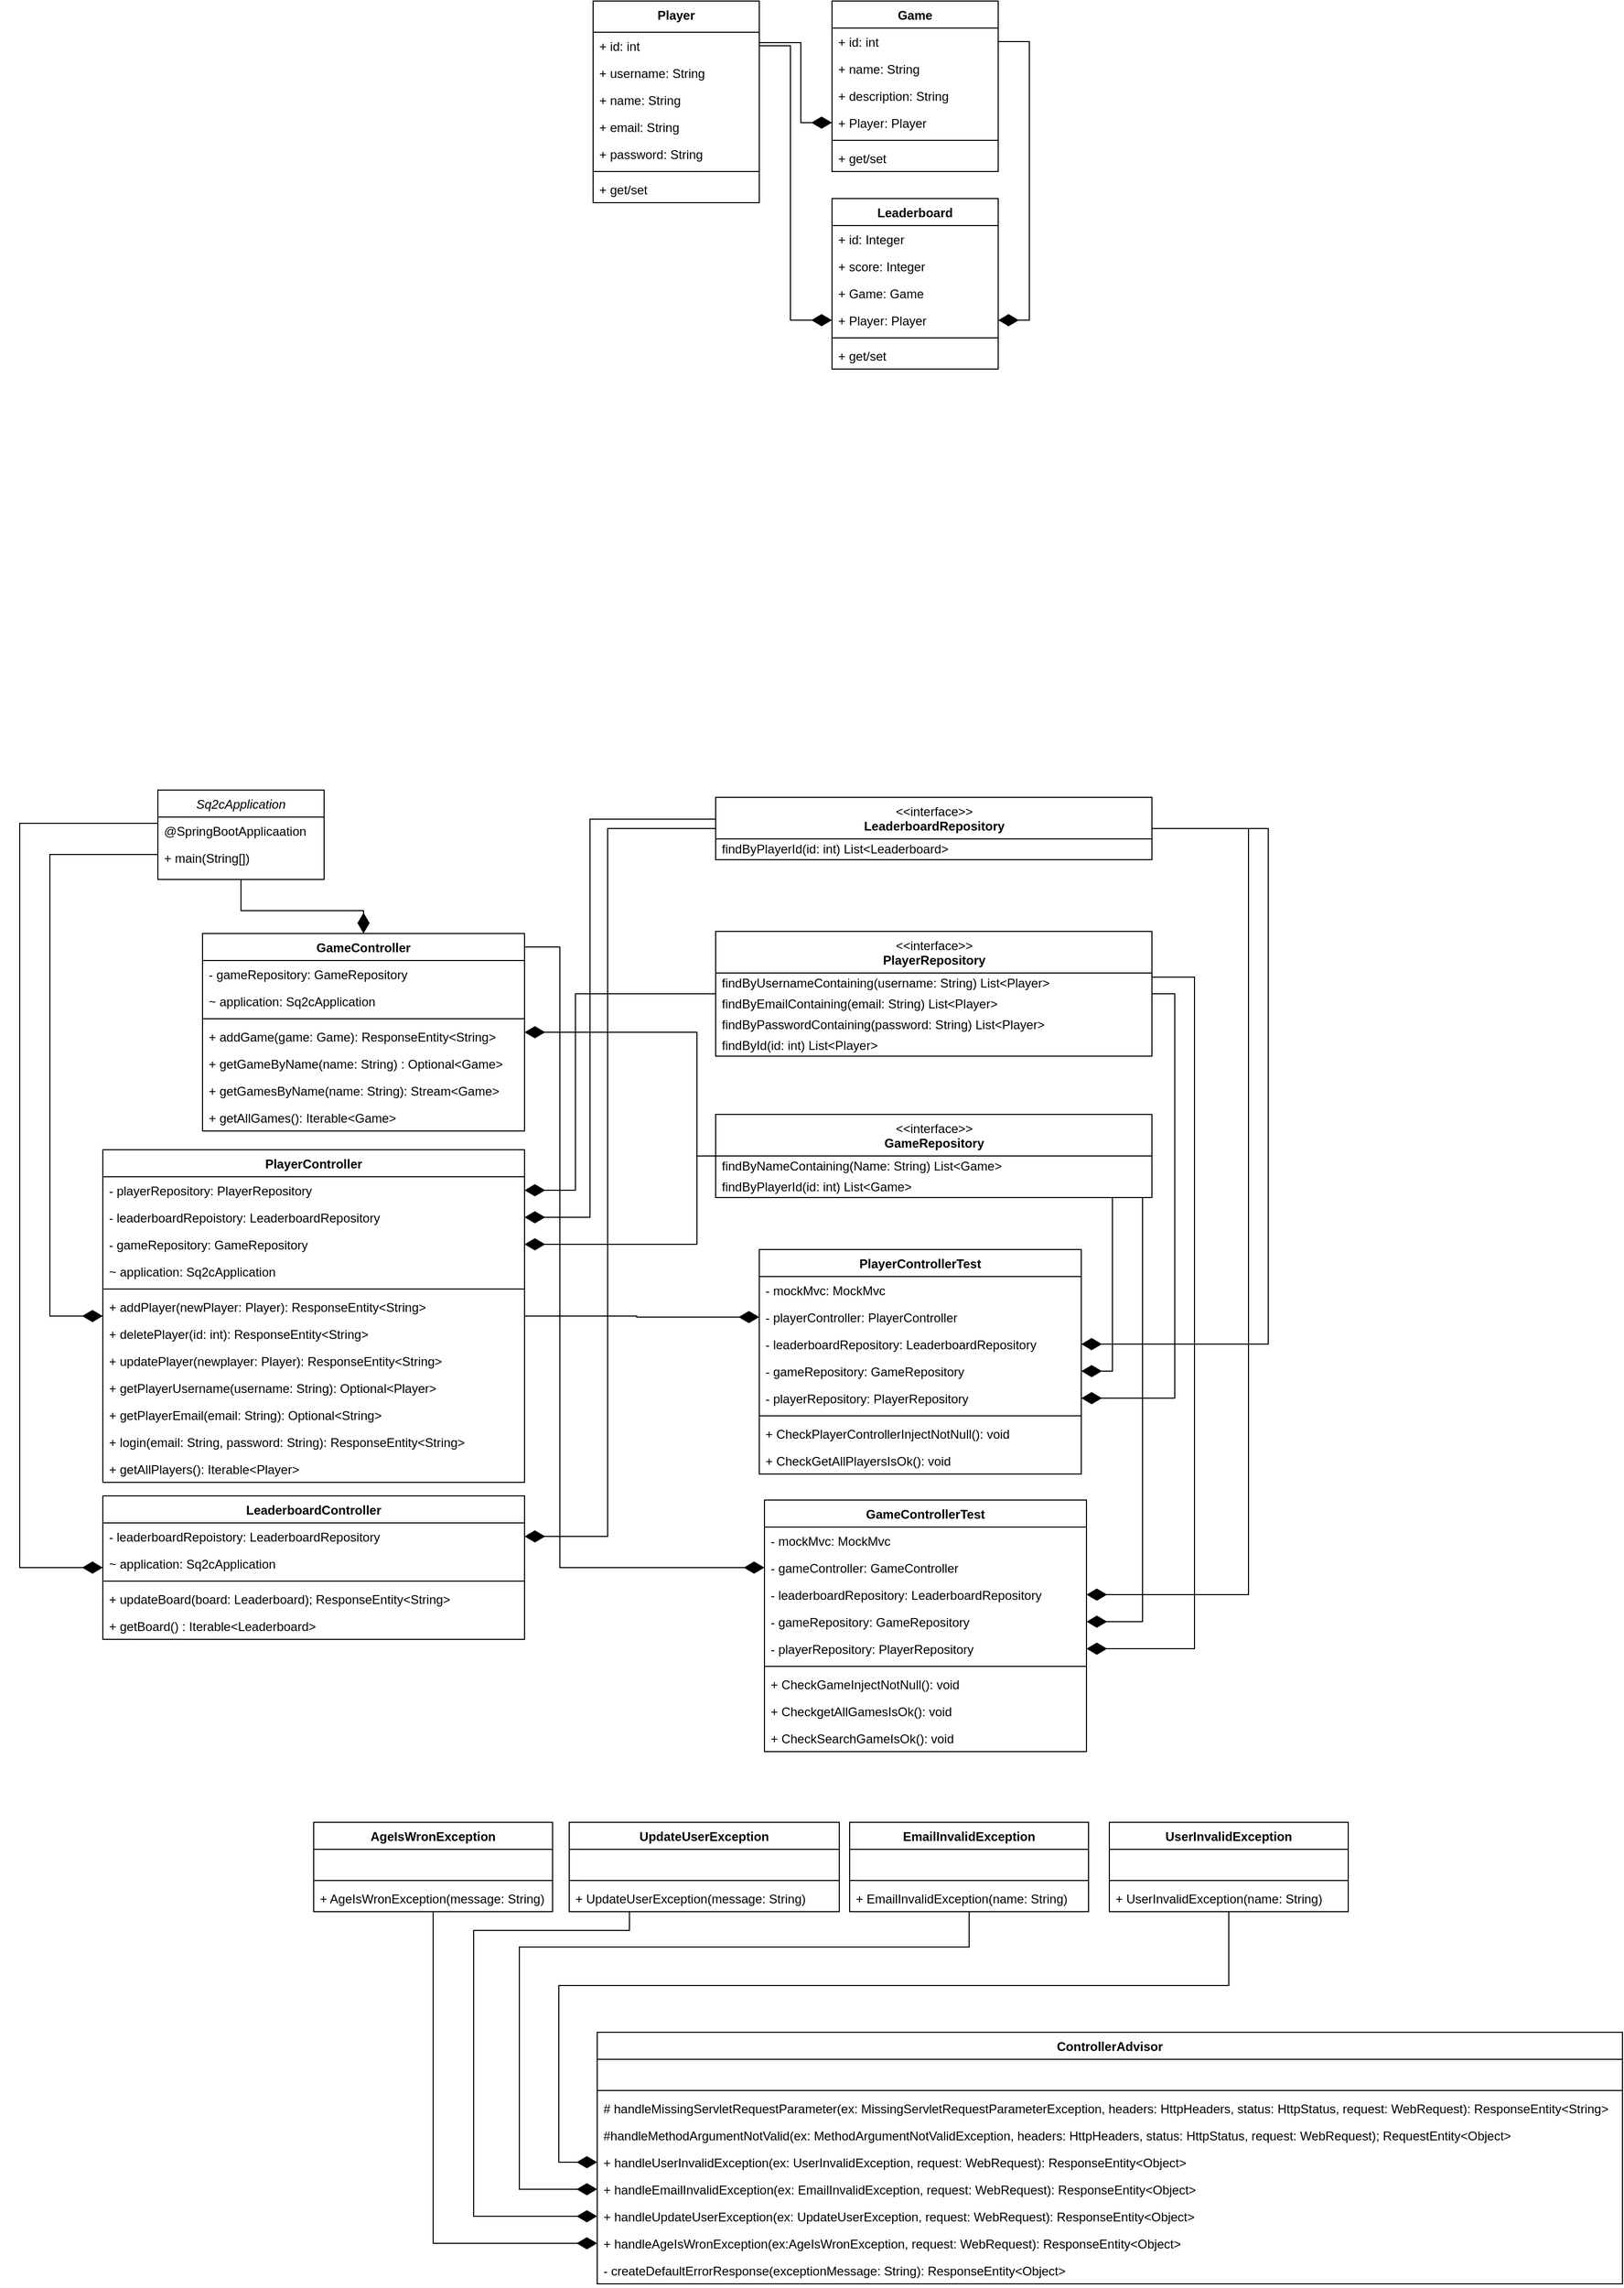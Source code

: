 <mxfile version="20.2.8" type="device"><diagram id="C5RBs43oDa-KdzZeNtuy" name="Page-1"><mxGraphModel dx="2611" dy="1693" grid="0" gridSize="10" guides="1" tooltips="1" connect="1" arrows="1" fold="1" page="0" pageScale="1" pageWidth="827" pageHeight="1169" math="0" shadow="0"><root><mxCell id="WIyWlLk6GJQsqaUBKTNV-0"/><mxCell id="WIyWlLk6GJQsqaUBKTNV-1" parent="WIyWlLk6GJQsqaUBKTNV-0"/><mxCell id="TvBla6iS1bv_MOGvN2hD-12" style="edgeStyle=orthogonalEdgeStyle;rounded=0;orthogonalLoop=1;jettySize=auto;html=1;endArrow=diamondThin;endFill=1;endSize=17;" edge="1" parent="WIyWlLk6GJQsqaUBKTNV-1" source="zkfFHV4jXpPFQw0GAbJ--0" target="MnLXXTRFsCnqvEyX42HW-107"><mxGeometry relative="1" as="geometry"><mxPoint x="-298.154" y="573.179" as="targetPoint"/><Array as="points"><mxPoint x="-278" y="632"/><mxPoint x="-160" y="632"/></Array></mxGeometry></mxCell><mxCell id="TvBla6iS1bv_MOGvN2hD-13" style="edgeStyle=orthogonalEdgeStyle;rounded=0;orthogonalLoop=1;jettySize=auto;html=1;endArrow=diamondThin;endFill=1;endSize=17;exitX=0;exitY=0.5;exitDx=0;exitDy=0;" edge="1" parent="WIyWlLk6GJQsqaUBKTNV-1" source="zkfFHV4jXpPFQw0GAbJ--1" target="MnLXXTRFsCnqvEyX42HW-64"><mxGeometry relative="1" as="geometry"><Array as="points"><mxPoint x="-358" y="578"/><mxPoint x="-462" y="578"/><mxPoint x="-462" y="1022"/></Array></mxGeometry></mxCell><mxCell id="TvBla6iS1bv_MOGvN2hD-14" style="edgeStyle=orthogonalEdgeStyle;rounded=0;orthogonalLoop=1;jettySize=auto;html=1;endArrow=diamondThin;endFill=1;endSize=17;" edge="1" parent="WIyWlLk6GJQsqaUBKTNV-1" source="zkfFHV4jXpPFQw0GAbJ--0" target="MnLXXTRFsCnqvEyX42HW-91"><mxGeometry relative="1" as="geometry"><Array as="points"><mxPoint x="-491" y="548"/><mxPoint x="-491" y="1264"/></Array></mxGeometry></mxCell><mxCell id="zkfFHV4jXpPFQw0GAbJ--0" value="Sq2cApplication" style="swimlane;fontStyle=2;align=center;verticalAlign=top;childLayout=stackLayout;horizontal=1;startSize=26;horizontalStack=0;resizeParent=1;resizeLast=0;collapsible=1;marginBottom=0;rounded=0;shadow=0;strokeWidth=1;" parent="WIyWlLk6GJQsqaUBKTNV-1" vertex="1"><mxGeometry x="-358" y="516" width="160" height="86" as="geometry"><mxRectangle x="230" y="140" width="160" height="26" as="alternateBounds"/></mxGeometry></mxCell><mxCell id="zkfFHV4jXpPFQw0GAbJ--1" value="@SpringBootApplicaation" style="text;align=left;verticalAlign=top;spacingLeft=4;spacingRight=4;overflow=hidden;rotatable=0;points=[[0,0.5],[1,0.5]];portConstraint=eastwest;" parent="zkfFHV4jXpPFQw0GAbJ--0" vertex="1"><mxGeometry y="26" width="160" height="26" as="geometry"/></mxCell><mxCell id="zkfFHV4jXpPFQw0GAbJ--2" value="+ main(String[])" style="text;align=left;verticalAlign=top;spacingLeft=4;spacingRight=4;overflow=hidden;rotatable=0;points=[[0,0.5],[1,0.5]];portConstraint=eastwest;rounded=0;shadow=0;html=0;" parent="zkfFHV4jXpPFQw0GAbJ--0" vertex="1"><mxGeometry y="52" width="160" height="26" as="geometry"/></mxCell><mxCell id="MnLXXTRFsCnqvEyX42HW-0" value="Player" style="swimlane;fontStyle=1;align=center;verticalAlign=top;childLayout=stackLayout;horizontal=1;startSize=30;horizontalStack=0;resizeParent=1;resizeParentMax=0;resizeLast=0;collapsible=1;marginBottom=0;" parent="WIyWlLk6GJQsqaUBKTNV-1" vertex="1"><mxGeometry x="61" y="-243" width="160" height="194" as="geometry"/></mxCell><mxCell id="MnLXXTRFsCnqvEyX42HW-1" value="+ id: int" style="text;strokeColor=none;fillColor=none;align=left;verticalAlign=top;spacingLeft=4;spacingRight=4;overflow=hidden;rotatable=0;points=[[0,0.5],[1,0.5]];portConstraint=eastwest;" parent="MnLXXTRFsCnqvEyX42HW-0" vertex="1"><mxGeometry y="30" width="160" height="26" as="geometry"/></mxCell><mxCell id="MnLXXTRFsCnqvEyX42HW-5" value="+ username: String" style="text;strokeColor=none;fillColor=none;align=left;verticalAlign=top;spacingLeft=4;spacingRight=4;overflow=hidden;rotatable=0;points=[[0,0.5],[1,0.5]];portConstraint=eastwest;" parent="MnLXXTRFsCnqvEyX42HW-0" vertex="1"><mxGeometry y="56" width="160" height="26" as="geometry"/></mxCell><mxCell id="MnLXXTRFsCnqvEyX42HW-6" value="+ name: String" style="text;strokeColor=none;fillColor=none;align=left;verticalAlign=top;spacingLeft=4;spacingRight=4;overflow=hidden;rotatable=0;points=[[0,0.5],[1,0.5]];portConstraint=eastwest;" parent="MnLXXTRFsCnqvEyX42HW-0" vertex="1"><mxGeometry y="82" width="160" height="26" as="geometry"/></mxCell><mxCell id="MnLXXTRFsCnqvEyX42HW-8" value="+ email: String" style="text;strokeColor=none;fillColor=none;align=left;verticalAlign=top;spacingLeft=4;spacingRight=4;overflow=hidden;rotatable=0;points=[[0,0.5],[1,0.5]];portConstraint=eastwest;" parent="MnLXXTRFsCnqvEyX42HW-0" vertex="1"><mxGeometry y="108" width="160" height="26" as="geometry"/></mxCell><mxCell id="MnLXXTRFsCnqvEyX42HW-7" value="+ password: String" style="text;strokeColor=none;fillColor=none;align=left;verticalAlign=top;spacingLeft=4;spacingRight=4;overflow=hidden;rotatable=0;points=[[0,0.5],[1,0.5]];portConstraint=eastwest;" parent="MnLXXTRFsCnqvEyX42HW-0" vertex="1"><mxGeometry y="134" width="160" height="26" as="geometry"/></mxCell><mxCell id="MnLXXTRFsCnqvEyX42HW-2" value="" style="line;strokeWidth=1;fillColor=none;align=left;verticalAlign=middle;spacingTop=-1;spacingLeft=3;spacingRight=3;rotatable=0;labelPosition=right;points=[];portConstraint=eastwest;strokeColor=inherit;" parent="MnLXXTRFsCnqvEyX42HW-0" vertex="1"><mxGeometry y="160" width="160" height="8" as="geometry"/></mxCell><mxCell id="MnLXXTRFsCnqvEyX42HW-3" value="+ get/set" style="text;strokeColor=none;fillColor=none;align=left;verticalAlign=top;spacingLeft=4;spacingRight=4;overflow=hidden;rotatable=0;points=[[0,0.5],[1,0.5]];portConstraint=eastwest;" parent="MnLXXTRFsCnqvEyX42HW-0" vertex="1"><mxGeometry y="168" width="160" height="26" as="geometry"/></mxCell><mxCell id="MnLXXTRFsCnqvEyX42HW-10" value="Game" style="swimlane;fontStyle=1;align=center;verticalAlign=top;childLayout=stackLayout;horizontal=1;startSize=26;horizontalStack=0;resizeParent=1;resizeParentMax=0;resizeLast=0;collapsible=1;marginBottom=0;" parent="WIyWlLk6GJQsqaUBKTNV-1" vertex="1"><mxGeometry x="291" y="-243" width="160" height="164" as="geometry"/></mxCell><mxCell id="MnLXXTRFsCnqvEyX42HW-11" value="+ id: int" style="text;strokeColor=none;fillColor=none;align=left;verticalAlign=top;spacingLeft=4;spacingRight=4;overflow=hidden;rotatable=0;points=[[0,0.5],[1,0.5]];portConstraint=eastwest;" parent="MnLXXTRFsCnqvEyX42HW-10" vertex="1"><mxGeometry y="26" width="160" height="26" as="geometry"/></mxCell><mxCell id="MnLXXTRFsCnqvEyX42HW-12" value="+ name: String" style="text;strokeColor=none;fillColor=none;align=left;verticalAlign=top;spacingLeft=4;spacingRight=4;overflow=hidden;rotatable=0;points=[[0,0.5],[1,0.5]];portConstraint=eastwest;" parent="MnLXXTRFsCnqvEyX42HW-10" vertex="1"><mxGeometry y="52" width="160" height="26" as="geometry"/></mxCell><mxCell id="MnLXXTRFsCnqvEyX42HW-13" value="+ description: String" style="text;strokeColor=none;fillColor=none;align=left;verticalAlign=top;spacingLeft=4;spacingRight=4;overflow=hidden;rotatable=0;points=[[0,0.5],[1,0.5]];portConstraint=eastwest;" parent="MnLXXTRFsCnqvEyX42HW-10" vertex="1"><mxGeometry y="78" width="160" height="26" as="geometry"/></mxCell><mxCell id="MnLXXTRFsCnqvEyX42HW-14" value="+ Player: Player" style="text;strokeColor=none;fillColor=none;align=left;verticalAlign=top;spacingLeft=4;spacingRight=4;overflow=hidden;rotatable=0;points=[[0,0.5],[1,0.5]];portConstraint=eastwest;" parent="MnLXXTRFsCnqvEyX42HW-10" vertex="1"><mxGeometry y="104" width="160" height="26" as="geometry"/></mxCell><mxCell id="MnLXXTRFsCnqvEyX42HW-16" value="" style="line;strokeWidth=1;fillColor=none;align=left;verticalAlign=middle;spacingTop=-1;spacingLeft=3;spacingRight=3;rotatable=0;labelPosition=right;points=[];portConstraint=eastwest;strokeColor=inherit;" parent="MnLXXTRFsCnqvEyX42HW-10" vertex="1"><mxGeometry y="130" width="160" height="8" as="geometry"/></mxCell><mxCell id="MnLXXTRFsCnqvEyX42HW-17" value="+ get/set" style="text;strokeColor=none;fillColor=none;align=left;verticalAlign=top;spacingLeft=4;spacingRight=4;overflow=hidden;rotatable=0;points=[[0,0.5],[1,0.5]];portConstraint=eastwest;" parent="MnLXXTRFsCnqvEyX42HW-10" vertex="1"><mxGeometry y="138" width="160" height="26" as="geometry"/></mxCell><mxCell id="MnLXXTRFsCnqvEyX42HW-18" value="Leaderboard" style="swimlane;fontStyle=1;align=center;verticalAlign=top;childLayout=stackLayout;horizontal=1;startSize=26;horizontalStack=0;resizeParent=1;resizeParentMax=0;resizeLast=0;collapsible=1;marginBottom=0;" parent="WIyWlLk6GJQsqaUBKTNV-1" vertex="1"><mxGeometry x="291" y="-53" width="160" height="164" as="geometry"/></mxCell><mxCell id="MnLXXTRFsCnqvEyX42HW-19" value="+ id: Integer" style="text;strokeColor=none;fillColor=none;align=left;verticalAlign=top;spacingLeft=4;spacingRight=4;overflow=hidden;rotatable=0;points=[[0,0.5],[1,0.5]];portConstraint=eastwest;" parent="MnLXXTRFsCnqvEyX42HW-18" vertex="1"><mxGeometry y="26" width="160" height="26" as="geometry"/></mxCell><mxCell id="MnLXXTRFsCnqvEyX42HW-20" value="+ score: Integer" style="text;strokeColor=none;fillColor=none;align=left;verticalAlign=top;spacingLeft=4;spacingRight=4;overflow=hidden;rotatable=0;points=[[0,0.5],[1,0.5]];portConstraint=eastwest;" parent="MnLXXTRFsCnqvEyX42HW-18" vertex="1"><mxGeometry y="52" width="160" height="26" as="geometry"/></mxCell><mxCell id="MnLXXTRFsCnqvEyX42HW-21" value="+ Game: Game" style="text;strokeColor=none;fillColor=none;align=left;verticalAlign=top;spacingLeft=4;spacingRight=4;overflow=hidden;rotatable=0;points=[[0,0.5],[1,0.5]];portConstraint=eastwest;" parent="MnLXXTRFsCnqvEyX42HW-18" vertex="1"><mxGeometry y="78" width="160" height="26" as="geometry"/></mxCell><mxCell id="MnLXXTRFsCnqvEyX42HW-22" value="+ Player: Player" style="text;strokeColor=none;fillColor=none;align=left;verticalAlign=top;spacingLeft=4;spacingRight=4;overflow=hidden;rotatable=0;points=[[0,0.5],[1,0.5]];portConstraint=eastwest;" parent="MnLXXTRFsCnqvEyX42HW-18" vertex="1"><mxGeometry y="104" width="160" height="26" as="geometry"/></mxCell><mxCell id="MnLXXTRFsCnqvEyX42HW-24" value="" style="line;strokeWidth=1;fillColor=none;align=left;verticalAlign=middle;spacingTop=-1;spacingLeft=3;spacingRight=3;rotatable=0;labelPosition=right;points=[];portConstraint=eastwest;strokeColor=inherit;" parent="MnLXXTRFsCnqvEyX42HW-18" vertex="1"><mxGeometry y="130" width="160" height="8" as="geometry"/></mxCell><mxCell id="MnLXXTRFsCnqvEyX42HW-25" value="+ get/set" style="text;strokeColor=none;fillColor=none;align=left;verticalAlign=top;spacingLeft=4;spacingRight=4;overflow=hidden;rotatable=0;points=[[0,0.5],[1,0.5]];portConstraint=eastwest;" parent="MnLXXTRFsCnqvEyX42HW-18" vertex="1"><mxGeometry y="138" width="160" height="26" as="geometry"/></mxCell><mxCell id="MnLXXTRFsCnqvEyX42HW-26" style="edgeStyle=orthogonalEdgeStyle;rounded=0;orthogonalLoop=1;jettySize=auto;html=1;entryX=0;entryY=0.5;entryDx=0;entryDy=0;endArrow=diamondThin;endFill=1;strokeWidth=1;startSize=15;endSize=17;" parent="WIyWlLk6GJQsqaUBKTNV-1" source="MnLXXTRFsCnqvEyX42HW-1" target="MnLXXTRFsCnqvEyX42HW-14" edge="1"><mxGeometry relative="1" as="geometry"><Array as="points"><mxPoint x="261" y="-203"/><mxPoint x="261" y="-126"/></Array></mxGeometry></mxCell><mxCell id="MnLXXTRFsCnqvEyX42HW-27" style="edgeStyle=orthogonalEdgeStyle;rounded=0;orthogonalLoop=1;jettySize=auto;html=1;strokeWidth=1;endArrow=diamondThin;endFill=1;startSize=15;endSize=17;" parent="WIyWlLk6GJQsqaUBKTNV-1" source="MnLXXTRFsCnqvEyX42HW-11" target="MnLXXTRFsCnqvEyX42HW-22" edge="1"><mxGeometry relative="1" as="geometry"><Array as="points"><mxPoint x="481" y="-204"/><mxPoint x="481" y="64"/></Array></mxGeometry></mxCell><mxCell id="MnLXXTRFsCnqvEyX42HW-28" style="edgeStyle=orthogonalEdgeStyle;rounded=0;orthogonalLoop=1;jettySize=auto;html=1;entryX=0;entryY=0.5;entryDx=0;entryDy=0;strokeWidth=1;endArrow=diamondThin;endFill=1;startSize=15;endSize=17;" parent="WIyWlLk6GJQsqaUBKTNV-1" source="MnLXXTRFsCnqvEyX42HW-1" target="MnLXXTRFsCnqvEyX42HW-22" edge="1"><mxGeometry relative="1" as="geometry"><Array as="points"><mxPoint x="251" y="-200"/><mxPoint x="251" y="64"/></Array></mxGeometry></mxCell><mxCell id="TvBla6iS1bv_MOGvN2hD-16" style="edgeStyle=orthogonalEdgeStyle;rounded=0;orthogonalLoop=1;jettySize=auto;html=1;endArrow=diamondThin;endFill=1;endSize=17;" edge="1" parent="WIyWlLk6GJQsqaUBKTNV-1" source="MnLXXTRFsCnqvEyX42HW-42" target="MnLXXTRFsCnqvEyX42HW-65"><mxGeometry relative="1" as="geometry"><Array as="points"><mxPoint x="44" y="712"/><mxPoint x="44" y="901"/></Array></mxGeometry></mxCell><mxCell id="TvBla6iS1bv_MOGvN2hD-23" style="edgeStyle=orthogonalEdgeStyle;rounded=0;orthogonalLoop=1;jettySize=auto;html=1;endArrow=diamondThin;endFill=1;endSize=17;" edge="1" parent="WIyWlLk6GJQsqaUBKTNV-1" source="MnLXXTRFsCnqvEyX42HW-42" target="MnLXXTRFsCnqvEyX42HW-175"><mxGeometry relative="1" as="geometry"><Array as="points"><mxPoint x="621" y="712"/><mxPoint x="621" y="1101"/></Array></mxGeometry></mxCell><mxCell id="TvBla6iS1bv_MOGvN2hD-26" style="edgeStyle=orthogonalEdgeStyle;rounded=0;orthogonalLoop=1;jettySize=auto;html=1;entryX=1;entryY=0.5;entryDx=0;entryDy=0;endArrow=diamondThin;endFill=1;endSize=17;" edge="1" parent="WIyWlLk6GJQsqaUBKTNV-1" source="MnLXXTRFsCnqvEyX42HW-42" target="MnLXXTRFsCnqvEyX42HW-167"><mxGeometry relative="1" as="geometry"><Array as="points"><mxPoint x="640" y="696"/><mxPoint x="640" y="1342"/></Array></mxGeometry></mxCell><mxCell id="MnLXXTRFsCnqvEyX42HW-42" value="&amp;lt;&amp;lt;interface&amp;gt;&amp;gt;&lt;br&gt;&lt;b&gt;PlayerRepository&lt;/b&gt;" style="swimlane;fontStyle=0;align=center;verticalAlign=top;childLayout=stackLayout;horizontal=1;startSize=40;horizontalStack=0;resizeParent=1;resizeParentMax=0;resizeLast=0;collapsible=0;marginBottom=0;html=1;" parent="WIyWlLk6GJQsqaUBKTNV-1" vertex="1"><mxGeometry x="179" y="652" width="420" height="120" as="geometry"/></mxCell><mxCell id="MnLXXTRFsCnqvEyX42HW-44" value="findByUsernameContaining(username: String) List&amp;lt;Player&amp;gt;" style="text;html=1;strokeColor=none;fillColor=none;align=left;verticalAlign=middle;spacingLeft=4;spacingRight=4;overflow=hidden;rotatable=0;points=[[0,0.5],[1,0.5]];portConstraint=eastwest;" parent="MnLXXTRFsCnqvEyX42HW-42" vertex="1"><mxGeometry y="40" width="420" height="20" as="geometry"/></mxCell><mxCell id="MnLXXTRFsCnqvEyX42HW-50" value="findByEmailContaining(email: String) List&amp;lt;Player&amp;gt;" style="text;html=1;strokeColor=none;fillColor=none;align=left;verticalAlign=middle;spacingLeft=4;spacingRight=4;overflow=hidden;rotatable=0;points=[[0,0.5],[1,0.5]];portConstraint=eastwest;" parent="MnLXXTRFsCnqvEyX42HW-42" vertex="1"><mxGeometry y="60" width="420" height="20" as="geometry"/></mxCell><mxCell id="MnLXXTRFsCnqvEyX42HW-51" value="findByPasswordContaining(password: String) List&amp;lt;Player&amp;gt;" style="text;html=1;strokeColor=none;fillColor=none;align=left;verticalAlign=middle;spacingLeft=4;spacingRight=4;overflow=hidden;rotatable=0;points=[[0,0.5],[1,0.5]];portConstraint=eastwest;" parent="MnLXXTRFsCnqvEyX42HW-42" vertex="1"><mxGeometry y="80" width="420" height="20" as="geometry"/></mxCell><mxCell id="MnLXXTRFsCnqvEyX42HW-52" value="findById(id: int) List&amp;lt;Player&amp;gt;" style="text;html=1;strokeColor=none;fillColor=none;align=left;verticalAlign=middle;spacingLeft=4;spacingRight=4;overflow=hidden;rotatable=0;points=[[0,0.5],[1,0.5]];portConstraint=eastwest;" parent="MnLXXTRFsCnqvEyX42HW-42" vertex="1"><mxGeometry y="100" width="420" height="20" as="geometry"/></mxCell><mxCell id="TvBla6iS1bv_MOGvN2hD-17" style="edgeStyle=orthogonalEdgeStyle;rounded=0;orthogonalLoop=1;jettySize=auto;html=1;endArrow=diamondThin;endFill=1;endSize=17;" edge="1" parent="WIyWlLk6GJQsqaUBKTNV-1" source="MnLXXTRFsCnqvEyX42HW-53" target="MnLXXTRFsCnqvEyX42HW-68"><mxGeometry relative="1" as="geometry"><Array as="points"><mxPoint x="58" y="544"/><mxPoint x="58" y="927"/></Array></mxGeometry></mxCell><mxCell id="TvBla6iS1bv_MOGvN2hD-19" style="edgeStyle=orthogonalEdgeStyle;rounded=0;orthogonalLoop=1;jettySize=auto;html=1;entryX=1;entryY=0.5;entryDx=0;entryDy=0;endArrow=diamondThin;endFill=1;endSize=17;" edge="1" parent="WIyWlLk6GJQsqaUBKTNV-1" source="MnLXXTRFsCnqvEyX42HW-53" target="MnLXXTRFsCnqvEyX42HW-93"><mxGeometry relative="1" as="geometry"><Array as="points"><mxPoint x="75" y="553"/><mxPoint x="75" y="1234"/></Array></mxGeometry></mxCell><mxCell id="TvBla6iS1bv_MOGvN2hD-21" style="edgeStyle=orthogonalEdgeStyle;rounded=0;orthogonalLoop=1;jettySize=auto;html=1;entryX=1;entryY=0.5;entryDx=0;entryDy=0;endArrow=diamondThin;endFill=1;endSize=17;" edge="1" parent="WIyWlLk6GJQsqaUBKTNV-1" source="MnLXXTRFsCnqvEyX42HW-53" target="MnLXXTRFsCnqvEyX42HW-173"><mxGeometry relative="1" as="geometry"><Array as="points"><mxPoint x="711" y="553"/><mxPoint x="711" y="1049"/></Array></mxGeometry></mxCell><mxCell id="TvBla6iS1bv_MOGvN2hD-27" style="edgeStyle=orthogonalEdgeStyle;rounded=0;orthogonalLoop=1;jettySize=auto;html=1;entryX=1;entryY=0.5;entryDx=0;entryDy=0;endArrow=diamondThin;endFill=1;endSize=17;" edge="1" parent="WIyWlLk6GJQsqaUBKTNV-1" source="MnLXXTRFsCnqvEyX42HW-53" target="MnLXXTRFsCnqvEyX42HW-168"><mxGeometry relative="1" as="geometry"><Array as="points"><mxPoint x="692" y="553"/><mxPoint x="692" y="1290"/></Array></mxGeometry></mxCell><mxCell id="MnLXXTRFsCnqvEyX42HW-53" value="&amp;lt;&amp;lt;interface&amp;gt;&amp;gt;&lt;br&gt;&lt;b&gt;LeaderboardRepository&lt;/b&gt;" style="swimlane;fontStyle=0;align=center;verticalAlign=top;childLayout=stackLayout;horizontal=1;startSize=40;horizontalStack=0;resizeParent=1;resizeParentMax=0;resizeLast=0;collapsible=0;marginBottom=0;html=1;" parent="WIyWlLk6GJQsqaUBKTNV-1" vertex="1"><mxGeometry x="179" y="523" width="420" height="60" as="geometry"/></mxCell><mxCell id="MnLXXTRFsCnqvEyX42HW-54" value="findByPlayerId(id: int) List&amp;lt;Leaderboard&amp;gt;" style="text;html=1;strokeColor=none;fillColor=none;align=left;verticalAlign=middle;spacingLeft=4;spacingRight=4;overflow=hidden;rotatable=0;points=[[0,0.5],[1,0.5]];portConstraint=eastwest;" parent="MnLXXTRFsCnqvEyX42HW-53" vertex="1"><mxGeometry y="40" width="420" height="20" as="geometry"/></mxCell><mxCell id="TvBla6iS1bv_MOGvN2hD-15" style="edgeStyle=orthogonalEdgeStyle;rounded=0;orthogonalLoop=1;jettySize=auto;html=1;endArrow=diamondThin;endFill=1;endSize=17;" edge="1" parent="WIyWlLk6GJQsqaUBKTNV-1" source="MnLXXTRFsCnqvEyX42HW-58" target="MnLXXTRFsCnqvEyX42HW-107"><mxGeometry relative="1" as="geometry"><Array as="points"><mxPoint x="161" y="868"/><mxPoint x="161" y="749"/></Array></mxGeometry></mxCell><mxCell id="TvBla6iS1bv_MOGvN2hD-18" style="edgeStyle=orthogonalEdgeStyle;rounded=0;orthogonalLoop=1;jettySize=auto;html=1;entryX=1;entryY=0.5;entryDx=0;entryDy=0;endArrow=diamondThin;endFill=1;endSize=17;" edge="1" parent="WIyWlLk6GJQsqaUBKTNV-1" source="MnLXXTRFsCnqvEyX42HW-58" target="MnLXXTRFsCnqvEyX42HW-69"><mxGeometry relative="1" as="geometry"><Array as="points"><mxPoint x="161" y="868"/><mxPoint x="161" y="953"/></Array></mxGeometry></mxCell><mxCell id="TvBla6iS1bv_MOGvN2hD-22" style="edgeStyle=orthogonalEdgeStyle;rounded=0;orthogonalLoop=1;jettySize=auto;html=1;entryX=1;entryY=0.5;entryDx=0;entryDy=0;endArrow=diamondThin;endFill=1;endSize=17;" edge="1" parent="WIyWlLk6GJQsqaUBKTNV-1" source="MnLXXTRFsCnqvEyX42HW-58" target="MnLXXTRFsCnqvEyX42HW-174"><mxGeometry relative="1" as="geometry"><Array as="points"><mxPoint x="561" y="1075"/></Array></mxGeometry></mxCell><mxCell id="TvBla6iS1bv_MOGvN2hD-25" style="edgeStyle=orthogonalEdgeStyle;rounded=0;orthogonalLoop=1;jettySize=auto;html=1;entryX=1;entryY=0.5;entryDx=0;entryDy=0;endArrow=diamondThin;endFill=1;endSize=17;" edge="1" parent="WIyWlLk6GJQsqaUBKTNV-1" source="MnLXXTRFsCnqvEyX42HW-58" target="MnLXXTRFsCnqvEyX42HW-169"><mxGeometry relative="1" as="geometry"><Array as="points"><mxPoint x="590" y="1316"/></Array></mxGeometry></mxCell><mxCell id="MnLXXTRFsCnqvEyX42HW-58" value="&amp;lt;&amp;lt;interface&amp;gt;&amp;gt;&lt;br&gt;&lt;b&gt;GameRepository&lt;/b&gt;" style="swimlane;fontStyle=0;align=center;verticalAlign=top;childLayout=stackLayout;horizontal=1;startSize=40;horizontalStack=0;resizeParent=1;resizeParentMax=0;resizeLast=0;collapsible=0;marginBottom=0;html=1;" parent="WIyWlLk6GJQsqaUBKTNV-1" vertex="1"><mxGeometry x="179" y="828" width="420" height="80" as="geometry"/></mxCell><mxCell id="MnLXXTRFsCnqvEyX42HW-60" value="findByNameContaining(Name: String) List&amp;lt;Game&amp;gt;" style="text;html=1;strokeColor=none;fillColor=none;align=left;verticalAlign=middle;spacingLeft=4;spacingRight=4;overflow=hidden;rotatable=0;points=[[0,0.5],[1,0.5]];portConstraint=eastwest;" parent="MnLXXTRFsCnqvEyX42HW-58" vertex="1"><mxGeometry y="40" width="420" height="20" as="geometry"/></mxCell><mxCell id="MnLXXTRFsCnqvEyX42HW-63" value="findByPlayerId(id: int) List&amp;lt;Game&amp;gt;" style="text;html=1;strokeColor=none;fillColor=none;align=left;verticalAlign=middle;spacingLeft=4;spacingRight=4;overflow=hidden;rotatable=0;points=[[0,0.5],[1,0.5]];portConstraint=eastwest;" parent="MnLXXTRFsCnqvEyX42HW-58" vertex="1"><mxGeometry y="60" width="420" height="20" as="geometry"/></mxCell><mxCell id="TvBla6iS1bv_MOGvN2hD-20" style="edgeStyle=orthogonalEdgeStyle;rounded=0;orthogonalLoop=1;jettySize=auto;html=1;entryX=0;entryY=0.5;entryDx=0;entryDy=0;endArrow=diamondThin;endFill=1;endSize=17;" edge="1" parent="WIyWlLk6GJQsqaUBKTNV-1" source="MnLXXTRFsCnqvEyX42HW-64" target="MnLXXTRFsCnqvEyX42HW-172"><mxGeometry relative="1" as="geometry"/></mxCell><mxCell id="MnLXXTRFsCnqvEyX42HW-64" value="PlayerController" style="swimlane;fontStyle=1;align=center;verticalAlign=top;childLayout=stackLayout;horizontal=1;startSize=26;horizontalStack=0;resizeParent=1;resizeParentMax=0;resizeLast=0;collapsible=1;marginBottom=0;" parent="WIyWlLk6GJQsqaUBKTNV-1" vertex="1"><mxGeometry x="-411" y="862" width="406" height="320" as="geometry"/></mxCell><mxCell id="MnLXXTRFsCnqvEyX42HW-65" value="- playerRepository: PlayerRepository" style="text;strokeColor=none;fillColor=none;align=left;verticalAlign=top;spacingLeft=4;spacingRight=4;overflow=hidden;rotatable=0;points=[[0,0.5],[1,0.5]];portConstraint=eastwest;" parent="MnLXXTRFsCnqvEyX42HW-64" vertex="1"><mxGeometry y="26" width="406" height="26" as="geometry"/></mxCell><mxCell id="MnLXXTRFsCnqvEyX42HW-68" value="- leaderboardRepoistory: LeaderboardRepository" style="text;strokeColor=none;fillColor=none;align=left;verticalAlign=top;spacingLeft=4;spacingRight=4;overflow=hidden;rotatable=0;points=[[0,0.5],[1,0.5]];portConstraint=eastwest;" parent="MnLXXTRFsCnqvEyX42HW-64" vertex="1"><mxGeometry y="52" width="406" height="26" as="geometry"/></mxCell><mxCell id="MnLXXTRFsCnqvEyX42HW-69" value="- gameRepository: GameRepository&#10;" style="text;strokeColor=none;fillColor=none;align=left;verticalAlign=top;spacingLeft=4;spacingRight=4;overflow=hidden;rotatable=0;points=[[0,0.5],[1,0.5]];portConstraint=eastwest;" parent="MnLXXTRFsCnqvEyX42HW-64" vertex="1"><mxGeometry y="78" width="406" height="26" as="geometry"/></mxCell><mxCell id="MnLXXTRFsCnqvEyX42HW-70" value="~ application: Sq2cApplication" style="text;strokeColor=none;fillColor=none;align=left;verticalAlign=top;spacingLeft=4;spacingRight=4;overflow=hidden;rotatable=0;points=[[0,0.5],[1,0.5]];portConstraint=eastwest;" parent="MnLXXTRFsCnqvEyX42HW-64" vertex="1"><mxGeometry y="104" width="406" height="26" as="geometry"/></mxCell><mxCell id="MnLXXTRFsCnqvEyX42HW-66" value="" style="line;strokeWidth=1;fillColor=none;align=left;verticalAlign=middle;spacingTop=-1;spacingLeft=3;spacingRight=3;rotatable=0;labelPosition=right;points=[];portConstraint=eastwest;strokeColor=inherit;" parent="MnLXXTRFsCnqvEyX42HW-64" vertex="1"><mxGeometry y="130" width="406" height="8" as="geometry"/></mxCell><mxCell id="MnLXXTRFsCnqvEyX42HW-67" value="+ addPlayer(newPlayer: Player): ResponseEntity&lt;String&gt;" style="text;strokeColor=none;fillColor=none;align=left;verticalAlign=top;spacingLeft=4;spacingRight=4;overflow=hidden;rotatable=0;points=[[0,0.5],[1,0.5]];portConstraint=eastwest;" parent="MnLXXTRFsCnqvEyX42HW-64" vertex="1"><mxGeometry y="138" width="406" height="26" as="geometry"/></mxCell><mxCell id="MnLXXTRFsCnqvEyX42HW-71" value="+ deletePlayer(id: int): ResponseEntity&lt;String&gt;" style="text;strokeColor=none;fillColor=none;align=left;verticalAlign=top;spacingLeft=4;spacingRight=4;overflow=hidden;rotatable=0;points=[[0,0.5],[1,0.5]];portConstraint=eastwest;" parent="MnLXXTRFsCnqvEyX42HW-64" vertex="1"><mxGeometry y="164" width="406" height="26" as="geometry"/></mxCell><mxCell id="MnLXXTRFsCnqvEyX42HW-80" value="+ updatePlayer(newplayer: Player): ResponseEntity&lt;String&gt;" style="text;strokeColor=none;fillColor=none;align=left;verticalAlign=top;spacingLeft=4;spacingRight=4;overflow=hidden;rotatable=0;points=[[0,0.5],[1,0.5]];portConstraint=eastwest;" parent="MnLXXTRFsCnqvEyX42HW-64" vertex="1"><mxGeometry y="190" width="406" height="26" as="geometry"/></mxCell><mxCell id="MnLXXTRFsCnqvEyX42HW-81" value="+ getPlayerUsername(username: String): Optional&lt;Player&gt;" style="text;strokeColor=none;fillColor=none;align=left;verticalAlign=top;spacingLeft=4;spacingRight=4;overflow=hidden;rotatable=0;points=[[0,0.5],[1,0.5]];portConstraint=eastwest;" parent="MnLXXTRFsCnqvEyX42HW-64" vertex="1"><mxGeometry y="216" width="406" height="26" as="geometry"/></mxCell><mxCell id="MnLXXTRFsCnqvEyX42HW-82" value="+ getPlayerEmail(email: String): Optional&lt;String&gt;" style="text;strokeColor=none;fillColor=none;align=left;verticalAlign=top;spacingLeft=4;spacingRight=4;overflow=hidden;rotatable=0;points=[[0,0.5],[1,0.5]];portConstraint=eastwest;" parent="MnLXXTRFsCnqvEyX42HW-64" vertex="1"><mxGeometry y="242" width="406" height="26" as="geometry"/></mxCell><mxCell id="MnLXXTRFsCnqvEyX42HW-83" value="+ login(email: String, password: String): ResponseEntity&lt;String&gt;" style="text;strokeColor=none;fillColor=none;align=left;verticalAlign=top;spacingLeft=4;spacingRight=4;overflow=hidden;rotatable=0;points=[[0,0.5],[1,0.5]];portConstraint=eastwest;" parent="MnLXXTRFsCnqvEyX42HW-64" vertex="1"><mxGeometry y="268" width="406" height="26" as="geometry"/></mxCell><mxCell id="MnLXXTRFsCnqvEyX42HW-84" value="+ getAllPlayers(): Iterable&lt;Player&gt;" style="text;strokeColor=none;fillColor=none;align=left;verticalAlign=top;spacingLeft=4;spacingRight=4;overflow=hidden;rotatable=0;points=[[0,0.5],[1,0.5]];portConstraint=eastwest;" parent="MnLXXTRFsCnqvEyX42HW-64" vertex="1"><mxGeometry y="294" width="406" height="26" as="geometry"/></mxCell><mxCell id="MnLXXTRFsCnqvEyX42HW-91" value="LeaderboardController" style="swimlane;fontStyle=1;align=center;verticalAlign=top;childLayout=stackLayout;horizontal=1;startSize=26;horizontalStack=0;resizeParent=1;resizeParentMax=0;resizeLast=0;collapsible=1;marginBottom=0;" parent="WIyWlLk6GJQsqaUBKTNV-1" vertex="1"><mxGeometry x="-411" y="1195" width="406" height="138" as="geometry"/></mxCell><mxCell id="MnLXXTRFsCnqvEyX42HW-93" value="- leaderboardRepoistory: LeaderboardRepository" style="text;strokeColor=none;fillColor=none;align=left;verticalAlign=top;spacingLeft=4;spacingRight=4;overflow=hidden;rotatable=0;points=[[0,0.5],[1,0.5]];portConstraint=eastwest;" parent="MnLXXTRFsCnqvEyX42HW-91" vertex="1"><mxGeometry y="26" width="406" height="26" as="geometry"/></mxCell><mxCell id="MnLXXTRFsCnqvEyX42HW-95" value="~ application: Sq2cApplication" style="text;strokeColor=none;fillColor=none;align=left;verticalAlign=top;spacingLeft=4;spacingRight=4;overflow=hidden;rotatable=0;points=[[0,0.5],[1,0.5]];portConstraint=eastwest;" parent="MnLXXTRFsCnqvEyX42HW-91" vertex="1"><mxGeometry y="52" width="406" height="26" as="geometry"/></mxCell><mxCell id="MnLXXTRFsCnqvEyX42HW-96" value="" style="line;strokeWidth=1;fillColor=none;align=left;verticalAlign=middle;spacingTop=-1;spacingLeft=3;spacingRight=3;rotatable=0;labelPosition=right;points=[];portConstraint=eastwest;strokeColor=inherit;" parent="MnLXXTRFsCnqvEyX42HW-91" vertex="1"><mxGeometry y="78" width="406" height="8" as="geometry"/></mxCell><mxCell id="MnLXXTRFsCnqvEyX42HW-97" value="+ updateBoard(board: Leaderboard); ResponseEntity&lt;String&gt;" style="text;strokeColor=none;fillColor=none;align=left;verticalAlign=top;spacingLeft=4;spacingRight=4;overflow=hidden;rotatable=0;points=[[0,0.5],[1,0.5]];portConstraint=eastwest;" parent="MnLXXTRFsCnqvEyX42HW-91" vertex="1"><mxGeometry y="86" width="406" height="26" as="geometry"/></mxCell><mxCell id="MnLXXTRFsCnqvEyX42HW-103" value="+ getBoard() : Iterable&lt;Leaderboard&gt;" style="text;strokeColor=none;fillColor=none;align=left;verticalAlign=top;spacingLeft=4;spacingRight=4;overflow=hidden;rotatable=0;points=[[0,0.5],[1,0.5]];portConstraint=eastwest;" parent="MnLXXTRFsCnqvEyX42HW-91" vertex="1"><mxGeometry y="112" width="406" height="26" as="geometry"/></mxCell><mxCell id="TvBla6iS1bv_MOGvN2hD-24" style="edgeStyle=orthogonalEdgeStyle;rounded=0;orthogonalLoop=1;jettySize=auto;html=1;endArrow=diamondThin;endFill=1;endSize=17;" edge="1" parent="WIyWlLk6GJQsqaUBKTNV-1" source="MnLXXTRFsCnqvEyX42HW-107" target="MnLXXTRFsCnqvEyX42HW-161"><mxGeometry relative="1" as="geometry"><Array as="points"><mxPoint x="29" y="667"/><mxPoint x="29" y="1264"/></Array></mxGeometry></mxCell><mxCell id="MnLXXTRFsCnqvEyX42HW-107" value="GameController" style="swimlane;fontStyle=1;align=center;verticalAlign=top;childLayout=stackLayout;horizontal=1;startSize=26;horizontalStack=0;resizeParent=1;resizeParentMax=0;resizeLast=0;collapsible=1;marginBottom=0;" parent="WIyWlLk6GJQsqaUBKTNV-1" vertex="1"><mxGeometry x="-315" y="654" width="310" height="190" as="geometry"/></mxCell><mxCell id="MnLXXTRFsCnqvEyX42HW-110" value="- gameRepository: GameRepository&#10;" style="text;strokeColor=none;fillColor=none;align=left;verticalAlign=top;spacingLeft=4;spacingRight=4;overflow=hidden;rotatable=0;points=[[0,0.5],[1,0.5]];portConstraint=eastwest;" parent="MnLXXTRFsCnqvEyX42HW-107" vertex="1"><mxGeometry y="26" width="310" height="26" as="geometry"/></mxCell><mxCell id="MnLXXTRFsCnqvEyX42HW-111" value="~ application: Sq2cApplication" style="text;strokeColor=none;fillColor=none;align=left;verticalAlign=top;spacingLeft=4;spacingRight=4;overflow=hidden;rotatable=0;points=[[0,0.5],[1,0.5]];portConstraint=eastwest;" parent="MnLXXTRFsCnqvEyX42HW-107" vertex="1"><mxGeometry y="52" width="310" height="26" as="geometry"/></mxCell><mxCell id="MnLXXTRFsCnqvEyX42HW-112" value="" style="line;strokeWidth=1;fillColor=none;align=left;verticalAlign=middle;spacingTop=-1;spacingLeft=3;spacingRight=3;rotatable=0;labelPosition=right;points=[];portConstraint=eastwest;strokeColor=inherit;" parent="MnLXXTRFsCnqvEyX42HW-107" vertex="1"><mxGeometry y="78" width="310" height="8" as="geometry"/></mxCell><mxCell id="MnLXXTRFsCnqvEyX42HW-113" value="+ addGame(game: Game): ResponseEntity&lt;String&gt;" style="text;strokeColor=none;fillColor=none;align=left;verticalAlign=top;spacingLeft=4;spacingRight=4;overflow=hidden;rotatable=0;points=[[0,0.5],[1,0.5]];portConstraint=eastwest;" parent="MnLXXTRFsCnqvEyX42HW-107" vertex="1"><mxGeometry y="86" width="310" height="26" as="geometry"/></mxCell><mxCell id="MnLXXTRFsCnqvEyX42HW-114" value="+ getGameByName(name: String) : Optional&lt;Game&gt;&#10;" style="text;strokeColor=none;fillColor=none;align=left;verticalAlign=top;spacingLeft=4;spacingRight=4;overflow=hidden;rotatable=0;points=[[0,0.5],[1,0.5]];portConstraint=eastwest;" parent="MnLXXTRFsCnqvEyX42HW-107" vertex="1"><mxGeometry y="112" width="310" height="26" as="geometry"/></mxCell><mxCell id="MnLXXTRFsCnqvEyX42HW-118" value="+ getGamesByName(name: String): Stream&lt;Game&gt;" style="text;strokeColor=none;fillColor=none;align=left;verticalAlign=top;spacingLeft=4;spacingRight=4;overflow=hidden;rotatable=0;points=[[0,0.5],[1,0.5]];portConstraint=eastwest;" parent="MnLXXTRFsCnqvEyX42HW-107" vertex="1"><mxGeometry y="138" width="310" height="26" as="geometry"/></mxCell><mxCell id="MnLXXTRFsCnqvEyX42HW-119" value="+ getAllGames(): Iterable&lt;Game&gt;" style="text;strokeColor=none;fillColor=none;align=left;verticalAlign=top;spacingLeft=4;spacingRight=4;overflow=hidden;rotatable=0;points=[[0,0.5],[1,0.5]];portConstraint=eastwest;" parent="MnLXXTRFsCnqvEyX42HW-107" vertex="1"><mxGeometry y="164" width="310" height="26" as="geometry"/></mxCell><mxCell id="TvBla6iS1bv_MOGvN2hD-32" style="edgeStyle=orthogonalEdgeStyle;rounded=0;orthogonalLoop=1;jettySize=auto;html=1;endArrow=diamondThin;endFill=1;endSize=17;" edge="1" parent="WIyWlLk6GJQsqaUBKTNV-1" source="MnLXXTRFsCnqvEyX42HW-126" target="MnLXXTRFsCnqvEyX42HW-152"><mxGeometry relative="1" as="geometry"><Array as="points"><mxPoint x="96" y="1613"/><mxPoint x="-54" y="1613"/><mxPoint x="-54" y="1888"/></Array></mxGeometry></mxCell><mxCell id="MnLXXTRFsCnqvEyX42HW-126" value="UpdateUserException" style="swimlane;fontStyle=1;align=center;verticalAlign=top;childLayout=stackLayout;horizontal=1;startSize=26;horizontalStack=0;resizeParent=1;resizeParentMax=0;resizeLast=0;collapsible=1;marginBottom=0;" parent="WIyWlLk6GJQsqaUBKTNV-1" vertex="1"><mxGeometry x="38" y="1509" width="260" height="86" as="geometry"/></mxCell><mxCell id="MnLXXTRFsCnqvEyX42HW-128" value=" " style="text;strokeColor=none;fillColor=none;align=left;verticalAlign=top;spacingLeft=4;spacingRight=4;overflow=hidden;rotatable=0;points=[[0,0.5],[1,0.5]];portConstraint=eastwest;" parent="MnLXXTRFsCnqvEyX42HW-126" vertex="1"><mxGeometry y="26" width="260" height="26" as="geometry"/></mxCell><mxCell id="MnLXXTRFsCnqvEyX42HW-129" value="" style="line;strokeWidth=1;fillColor=none;align=left;verticalAlign=middle;spacingTop=-1;spacingLeft=3;spacingRight=3;rotatable=0;labelPosition=right;points=[];portConstraint=eastwest;strokeColor=inherit;" parent="MnLXXTRFsCnqvEyX42HW-126" vertex="1"><mxGeometry y="52" width="260" height="8" as="geometry"/></mxCell><mxCell id="MnLXXTRFsCnqvEyX42HW-131" value="+ UpdateUserException(message: String)" style="text;strokeColor=none;fillColor=none;align=left;verticalAlign=top;spacingLeft=4;spacingRight=4;overflow=hidden;rotatable=0;points=[[0,0.5],[1,0.5]];portConstraint=eastwest;" parent="MnLXXTRFsCnqvEyX42HW-126" vertex="1"><mxGeometry y="60" width="260" height="26" as="geometry"/></mxCell><mxCell id="TvBla6iS1bv_MOGvN2hD-33" style="edgeStyle=orthogonalEdgeStyle;rounded=0;orthogonalLoop=1;jettySize=auto;html=1;endArrow=diamondThin;endFill=1;endSize=17;" edge="1" parent="WIyWlLk6GJQsqaUBKTNV-1" source="MnLXXTRFsCnqvEyX42HW-132" target="MnLXXTRFsCnqvEyX42HW-149"><mxGeometry relative="1" as="geometry"><Array as="points"><mxPoint x="423" y="1629"/><mxPoint x="-10" y="1629"/><mxPoint x="-10" y="1862"/></Array></mxGeometry></mxCell><mxCell id="MnLXXTRFsCnqvEyX42HW-132" value="EmailInvalidException" style="swimlane;fontStyle=1;align=center;verticalAlign=top;childLayout=stackLayout;horizontal=1;startSize=26;horizontalStack=0;resizeParent=1;resizeParentMax=0;resizeLast=0;collapsible=1;marginBottom=0;" parent="WIyWlLk6GJQsqaUBKTNV-1" vertex="1"><mxGeometry x="308" y="1509" width="230" height="86" as="geometry"/></mxCell><mxCell id="MnLXXTRFsCnqvEyX42HW-133" value=" " style="text;strokeColor=none;fillColor=none;align=left;verticalAlign=top;spacingLeft=4;spacingRight=4;overflow=hidden;rotatable=0;points=[[0,0.5],[1,0.5]];portConstraint=eastwest;" parent="MnLXXTRFsCnqvEyX42HW-132" vertex="1"><mxGeometry y="26" width="230" height="26" as="geometry"/></mxCell><mxCell id="MnLXXTRFsCnqvEyX42HW-134" value="" style="line;strokeWidth=1;fillColor=none;align=left;verticalAlign=middle;spacingTop=-1;spacingLeft=3;spacingRight=3;rotatable=0;labelPosition=right;points=[];portConstraint=eastwest;strokeColor=inherit;" parent="MnLXXTRFsCnqvEyX42HW-132" vertex="1"><mxGeometry y="52" width="230" height="8" as="geometry"/></mxCell><mxCell id="MnLXXTRFsCnqvEyX42HW-135" value="+ EmailInvalidException(name: String)" style="text;strokeColor=none;fillColor=none;align=left;verticalAlign=top;spacingLeft=4;spacingRight=4;overflow=hidden;rotatable=0;points=[[0,0.5],[1,0.5]];portConstraint=eastwest;" parent="MnLXXTRFsCnqvEyX42HW-132" vertex="1"><mxGeometry y="60" width="230" height="26" as="geometry"/></mxCell><mxCell id="TvBla6iS1bv_MOGvN2hD-34" style="edgeStyle=orthogonalEdgeStyle;rounded=0;orthogonalLoop=1;jettySize=auto;html=1;endArrow=diamondThin;endFill=1;endSize=17;" edge="1" parent="WIyWlLk6GJQsqaUBKTNV-1" source="MnLXXTRFsCnqvEyX42HW-136" target="MnLXXTRFsCnqvEyX42HW-150"><mxGeometry relative="1" as="geometry"><Array as="points"><mxPoint x="673" y="1666"/><mxPoint x="28" y="1666"/><mxPoint x="28" y="1836"/></Array></mxGeometry></mxCell><mxCell id="MnLXXTRFsCnqvEyX42HW-136" value="UserInvalidException" style="swimlane;fontStyle=1;align=center;verticalAlign=top;childLayout=stackLayout;horizontal=1;startSize=26;horizontalStack=0;resizeParent=1;resizeParentMax=0;resizeLast=0;collapsible=1;marginBottom=0;" parent="WIyWlLk6GJQsqaUBKTNV-1" vertex="1"><mxGeometry x="558" y="1509" width="230" height="86" as="geometry"/></mxCell><mxCell id="MnLXXTRFsCnqvEyX42HW-137" value=" " style="text;strokeColor=none;fillColor=none;align=left;verticalAlign=top;spacingLeft=4;spacingRight=4;overflow=hidden;rotatable=0;points=[[0,0.5],[1,0.5]];portConstraint=eastwest;" parent="MnLXXTRFsCnqvEyX42HW-136" vertex="1"><mxGeometry y="26" width="230" height="26" as="geometry"/></mxCell><mxCell id="MnLXXTRFsCnqvEyX42HW-138" value="" style="line;strokeWidth=1;fillColor=none;align=left;verticalAlign=middle;spacingTop=-1;spacingLeft=3;spacingRight=3;rotatable=0;labelPosition=right;points=[];portConstraint=eastwest;strokeColor=inherit;" parent="MnLXXTRFsCnqvEyX42HW-136" vertex="1"><mxGeometry y="52" width="230" height="8" as="geometry"/></mxCell><mxCell id="MnLXXTRFsCnqvEyX42HW-139" value="+ UserInvalidException(name: String)" style="text;strokeColor=none;fillColor=none;align=left;verticalAlign=top;spacingLeft=4;spacingRight=4;overflow=hidden;rotatable=0;points=[[0,0.5],[1,0.5]];portConstraint=eastwest;" parent="MnLXXTRFsCnqvEyX42HW-136" vertex="1"><mxGeometry y="60" width="230" height="26" as="geometry"/></mxCell><mxCell id="TvBla6iS1bv_MOGvN2hD-31" style="edgeStyle=orthogonalEdgeStyle;rounded=0;orthogonalLoop=1;jettySize=auto;html=1;endArrow=diamondThin;endFill=1;endSize=17;" edge="1" parent="WIyWlLk6GJQsqaUBKTNV-1" source="MnLXXTRFsCnqvEyX42HW-140" target="MnLXXTRFsCnqvEyX42HW-151"><mxGeometry relative="1" as="geometry"/></mxCell><mxCell id="MnLXXTRFsCnqvEyX42HW-140" value="AgeIsWronException" style="swimlane;fontStyle=1;align=center;verticalAlign=top;childLayout=stackLayout;horizontal=1;startSize=26;horizontalStack=0;resizeParent=1;resizeParentMax=0;resizeLast=0;collapsible=1;marginBottom=0;" parent="WIyWlLk6GJQsqaUBKTNV-1" vertex="1"><mxGeometry x="-208" y="1509" width="230" height="86" as="geometry"/></mxCell><mxCell id="MnLXXTRFsCnqvEyX42HW-141" value=" " style="text;strokeColor=none;fillColor=none;align=left;verticalAlign=top;spacingLeft=4;spacingRight=4;overflow=hidden;rotatable=0;points=[[0,0.5],[1,0.5]];portConstraint=eastwest;" parent="MnLXXTRFsCnqvEyX42HW-140" vertex="1"><mxGeometry y="26" width="230" height="26" as="geometry"/></mxCell><mxCell id="MnLXXTRFsCnqvEyX42HW-142" value="" style="line;strokeWidth=1;fillColor=none;align=left;verticalAlign=middle;spacingTop=-1;spacingLeft=3;spacingRight=3;rotatable=0;labelPosition=right;points=[];portConstraint=eastwest;strokeColor=inherit;" parent="MnLXXTRFsCnqvEyX42HW-140" vertex="1"><mxGeometry y="52" width="230" height="8" as="geometry"/></mxCell><mxCell id="MnLXXTRFsCnqvEyX42HW-143" value="+ AgeIsWronException(message: String)" style="text;strokeColor=none;fillColor=none;align=left;verticalAlign=top;spacingLeft=4;spacingRight=4;overflow=hidden;rotatable=0;points=[[0,0.5],[1,0.5]];portConstraint=eastwest;" parent="MnLXXTRFsCnqvEyX42HW-140" vertex="1"><mxGeometry y="60" width="230" height="26" as="geometry"/></mxCell><mxCell id="MnLXXTRFsCnqvEyX42HW-144" value="ControllerAdvisor" style="swimlane;fontStyle=1;align=center;verticalAlign=top;childLayout=stackLayout;horizontal=1;startSize=26;horizontalStack=0;resizeParent=1;resizeParentMax=0;resizeLast=0;collapsible=1;marginBottom=0;" parent="WIyWlLk6GJQsqaUBKTNV-1" vertex="1"><mxGeometry x="65" y="1711" width="987" height="242" as="geometry"/></mxCell><mxCell id="MnLXXTRFsCnqvEyX42HW-145" value=" " style="text;strokeColor=none;fillColor=none;align=left;verticalAlign=top;spacingLeft=4;spacingRight=4;overflow=hidden;rotatable=0;points=[[0,0.5],[1,0.5]];portConstraint=eastwest;" parent="MnLXXTRFsCnqvEyX42HW-144" vertex="1"><mxGeometry y="26" width="987" height="26" as="geometry"/></mxCell><mxCell id="MnLXXTRFsCnqvEyX42HW-146" value="" style="line;strokeWidth=1;fillColor=none;align=left;verticalAlign=middle;spacingTop=-1;spacingLeft=3;spacingRight=3;rotatable=0;labelPosition=right;points=[];portConstraint=eastwest;strokeColor=inherit;" parent="MnLXXTRFsCnqvEyX42HW-144" vertex="1"><mxGeometry y="52" width="987" height="8" as="geometry"/></mxCell><mxCell id="MnLXXTRFsCnqvEyX42HW-147" value="# handleMissingServletRequestParameter(ex: MissingServletRequestParameterException, headers: HttpHeaders, status: HttpStatus, request: WebRequest): ResponseEntity&lt;String&gt;" style="text;strokeColor=none;fillColor=none;align=left;verticalAlign=top;spacingLeft=4;spacingRight=4;overflow=hidden;rotatable=0;points=[[0,0.5],[1,0.5]];portConstraint=eastwest;" parent="MnLXXTRFsCnqvEyX42HW-144" vertex="1"><mxGeometry y="60" width="987" height="26" as="geometry"/></mxCell><mxCell id="MnLXXTRFsCnqvEyX42HW-148" value="#handleMethodArgumentNotValid(ex: MethodArgumentNotValidException, headers: HttpHeaders, status: HttpStatus, request: WebRequest); RequestEntity&lt;Object&gt;" style="text;strokeColor=none;fillColor=none;align=left;verticalAlign=top;spacingLeft=4;spacingRight=4;overflow=hidden;rotatable=0;points=[[0,0.5],[1,0.5]];portConstraint=eastwest;" parent="MnLXXTRFsCnqvEyX42HW-144" vertex="1"><mxGeometry y="86" width="987" height="26" as="geometry"/></mxCell><mxCell id="MnLXXTRFsCnqvEyX42HW-150" value="+ handleUserInvalidException(ex: UserInvalidException, request: WebRequest): ResponseEntity&lt;Object&gt;" style="text;strokeColor=none;fillColor=none;align=left;verticalAlign=top;spacingLeft=4;spacingRight=4;overflow=hidden;rotatable=0;points=[[0,0.5],[1,0.5]];portConstraint=eastwest;" parent="MnLXXTRFsCnqvEyX42HW-144" vertex="1"><mxGeometry y="112" width="987" height="26" as="geometry"/></mxCell><mxCell id="MnLXXTRFsCnqvEyX42HW-149" value="+ handleEmailInvalidException(ex: EmailInvalidException, request: WebRequest): ResponseEntity&lt;Object&gt;" style="text;strokeColor=none;fillColor=none;align=left;verticalAlign=top;spacingLeft=4;spacingRight=4;overflow=hidden;rotatable=0;points=[[0,0.5],[1,0.5]];portConstraint=eastwest;" parent="MnLXXTRFsCnqvEyX42HW-144" vertex="1"><mxGeometry y="138" width="987" height="26" as="geometry"/></mxCell><mxCell id="MnLXXTRFsCnqvEyX42HW-152" value="+ handleUpdateUserException(ex: UpdateUserException, request: WebRequest): ResponseEntity&lt;Object&gt;" style="text;strokeColor=none;fillColor=none;align=left;verticalAlign=top;spacingLeft=4;spacingRight=4;overflow=hidden;rotatable=0;points=[[0,0.5],[1,0.5]];portConstraint=eastwest;" parent="MnLXXTRFsCnqvEyX42HW-144" vertex="1"><mxGeometry y="164" width="987" height="26" as="geometry"/></mxCell><mxCell id="MnLXXTRFsCnqvEyX42HW-151" value="+ handleAgeIsWronException(ex:AgeIsWronException, request: WebRequest): ResponseEntity&lt;Object&gt;" style="text;strokeColor=none;fillColor=none;align=left;verticalAlign=top;spacingLeft=4;spacingRight=4;overflow=hidden;rotatable=0;points=[[0,0.5],[1,0.5]];portConstraint=eastwest;" parent="MnLXXTRFsCnqvEyX42HW-144" vertex="1"><mxGeometry y="190" width="987" height="26" as="geometry"/></mxCell><mxCell id="MnLXXTRFsCnqvEyX42HW-153" value="- createDefaultErrorResponse(exceptionMessage: String): ResponseEntity&lt;Object&gt;" style="text;strokeColor=none;fillColor=none;align=left;verticalAlign=top;spacingLeft=4;spacingRight=4;overflow=hidden;rotatable=0;points=[[0,0.5],[1,0.5]];portConstraint=eastwest;" parent="MnLXXTRFsCnqvEyX42HW-144" vertex="1"><mxGeometry y="216" width="987" height="26" as="geometry"/></mxCell><mxCell id="MnLXXTRFsCnqvEyX42HW-159" value="GameControllerTest" style="swimlane;fontStyle=1;align=center;verticalAlign=top;childLayout=stackLayout;horizontal=1;startSize=26;horizontalStack=0;resizeParent=1;resizeParentMax=0;resizeLast=0;collapsible=1;marginBottom=0;" parent="WIyWlLk6GJQsqaUBKTNV-1" vertex="1"><mxGeometry x="226" y="1199" width="310" height="242" as="geometry"/></mxCell><mxCell id="MnLXXTRFsCnqvEyX42HW-160" value="- mockMvc: MockMvc" style="text;strokeColor=none;fillColor=none;align=left;verticalAlign=top;spacingLeft=4;spacingRight=4;overflow=hidden;rotatable=0;points=[[0,0.5],[1,0.5]];portConstraint=eastwest;" parent="MnLXXTRFsCnqvEyX42HW-159" vertex="1"><mxGeometry y="26" width="310" height="26" as="geometry"/></mxCell><mxCell id="MnLXXTRFsCnqvEyX42HW-161" value="- gameController: GameController" style="text;strokeColor=none;fillColor=none;align=left;verticalAlign=top;spacingLeft=4;spacingRight=4;overflow=hidden;rotatable=0;points=[[0,0.5],[1,0.5]];portConstraint=eastwest;" parent="MnLXXTRFsCnqvEyX42HW-159" vertex="1"><mxGeometry y="52" width="310" height="26" as="geometry"/></mxCell><mxCell id="MnLXXTRFsCnqvEyX42HW-168" value="- leaderboardRepository: LeaderboardRepository" style="text;strokeColor=none;fillColor=none;align=left;verticalAlign=top;spacingLeft=4;spacingRight=4;overflow=hidden;rotatable=0;points=[[0,0.5],[1,0.5]];portConstraint=eastwest;" parent="MnLXXTRFsCnqvEyX42HW-159" vertex="1"><mxGeometry y="78" width="310" height="26" as="geometry"/></mxCell><mxCell id="MnLXXTRFsCnqvEyX42HW-169" value="- gameRepository: GameRepository" style="text;strokeColor=none;fillColor=none;align=left;verticalAlign=top;spacingLeft=4;spacingRight=4;overflow=hidden;rotatable=0;points=[[0,0.5],[1,0.5]];portConstraint=eastwest;" parent="MnLXXTRFsCnqvEyX42HW-159" vertex="1"><mxGeometry y="104" width="310" height="26" as="geometry"/></mxCell><mxCell id="MnLXXTRFsCnqvEyX42HW-167" value="- playerRepository: PlayerRepository" style="text;strokeColor=none;fillColor=none;align=left;verticalAlign=top;spacingLeft=4;spacingRight=4;overflow=hidden;rotatable=0;points=[[0,0.5],[1,0.5]];portConstraint=eastwest;" parent="MnLXXTRFsCnqvEyX42HW-159" vertex="1"><mxGeometry y="130" width="310" height="26" as="geometry"/></mxCell><mxCell id="MnLXXTRFsCnqvEyX42HW-162" value="" style="line;strokeWidth=1;fillColor=none;align=left;verticalAlign=middle;spacingTop=-1;spacingLeft=3;spacingRight=3;rotatable=0;labelPosition=right;points=[];portConstraint=eastwest;strokeColor=inherit;" parent="MnLXXTRFsCnqvEyX42HW-159" vertex="1"><mxGeometry y="156" width="310" height="8" as="geometry"/></mxCell><mxCell id="MnLXXTRFsCnqvEyX42HW-163" value="+ CheckGameInjectNotNull(): void" style="text;strokeColor=none;fillColor=none;align=left;verticalAlign=top;spacingLeft=4;spacingRight=4;overflow=hidden;rotatable=0;points=[[0,0.5],[1,0.5]];portConstraint=eastwest;" parent="MnLXXTRFsCnqvEyX42HW-159" vertex="1"><mxGeometry y="164" width="310" height="26" as="geometry"/></mxCell><mxCell id="MnLXXTRFsCnqvEyX42HW-164" value="+ CheckgetAllGamesIsOk(): void" style="text;strokeColor=none;fillColor=none;align=left;verticalAlign=top;spacingLeft=4;spacingRight=4;overflow=hidden;rotatable=0;points=[[0,0.5],[1,0.5]];portConstraint=eastwest;" parent="MnLXXTRFsCnqvEyX42HW-159" vertex="1"><mxGeometry y="190" width="310" height="26" as="geometry"/></mxCell><mxCell id="MnLXXTRFsCnqvEyX42HW-165" value="+ CheckSearchGameIsOk(): void" style="text;strokeColor=none;fillColor=none;align=left;verticalAlign=top;spacingLeft=4;spacingRight=4;overflow=hidden;rotatable=0;points=[[0,0.5],[1,0.5]];portConstraint=eastwest;" parent="MnLXXTRFsCnqvEyX42HW-159" vertex="1"><mxGeometry y="216" width="310" height="26" as="geometry"/></mxCell><mxCell id="MnLXXTRFsCnqvEyX42HW-170" value="PlayerControllerTest" style="swimlane;fontStyle=1;align=center;verticalAlign=top;childLayout=stackLayout;horizontal=1;startSize=26;horizontalStack=0;resizeParent=1;resizeParentMax=0;resizeLast=0;collapsible=1;marginBottom=0;" parent="WIyWlLk6GJQsqaUBKTNV-1" vertex="1"><mxGeometry x="221" y="958" width="310" height="216" as="geometry"/></mxCell><mxCell id="MnLXXTRFsCnqvEyX42HW-171" value="- mockMvc: MockMvc" style="text;strokeColor=none;fillColor=none;align=left;verticalAlign=top;spacingLeft=4;spacingRight=4;overflow=hidden;rotatable=0;points=[[0,0.5],[1,0.5]];portConstraint=eastwest;" parent="MnLXXTRFsCnqvEyX42HW-170" vertex="1"><mxGeometry y="26" width="310" height="26" as="geometry"/></mxCell><mxCell id="MnLXXTRFsCnqvEyX42HW-172" value="- playerController: PlayerController" style="text;strokeColor=none;fillColor=none;align=left;verticalAlign=top;spacingLeft=4;spacingRight=4;overflow=hidden;rotatable=0;points=[[0,0.5],[1,0.5]];portConstraint=eastwest;" parent="MnLXXTRFsCnqvEyX42HW-170" vertex="1"><mxGeometry y="52" width="310" height="26" as="geometry"/></mxCell><mxCell id="MnLXXTRFsCnqvEyX42HW-173" value="- leaderboardRepository: LeaderboardRepository" style="text;strokeColor=none;fillColor=none;align=left;verticalAlign=top;spacingLeft=4;spacingRight=4;overflow=hidden;rotatable=0;points=[[0,0.5],[1,0.5]];portConstraint=eastwest;" parent="MnLXXTRFsCnqvEyX42HW-170" vertex="1"><mxGeometry y="78" width="310" height="26" as="geometry"/></mxCell><mxCell id="MnLXXTRFsCnqvEyX42HW-174" value="- gameRepository: GameRepository" style="text;strokeColor=none;fillColor=none;align=left;verticalAlign=top;spacingLeft=4;spacingRight=4;overflow=hidden;rotatable=0;points=[[0,0.5],[1,0.5]];portConstraint=eastwest;" parent="MnLXXTRFsCnqvEyX42HW-170" vertex="1"><mxGeometry y="104" width="310" height="26" as="geometry"/></mxCell><mxCell id="MnLXXTRFsCnqvEyX42HW-175" value="- playerRepository: PlayerRepository" style="text;strokeColor=none;fillColor=none;align=left;verticalAlign=top;spacingLeft=4;spacingRight=4;overflow=hidden;rotatable=0;points=[[0,0.5],[1,0.5]];portConstraint=eastwest;" parent="MnLXXTRFsCnqvEyX42HW-170" vertex="1"><mxGeometry y="130" width="310" height="26" as="geometry"/></mxCell><mxCell id="MnLXXTRFsCnqvEyX42HW-176" value="" style="line;strokeWidth=1;fillColor=none;align=left;verticalAlign=middle;spacingTop=-1;spacingLeft=3;spacingRight=3;rotatable=0;labelPosition=right;points=[];portConstraint=eastwest;strokeColor=inherit;" parent="MnLXXTRFsCnqvEyX42HW-170" vertex="1"><mxGeometry y="156" width="310" height="8" as="geometry"/></mxCell><mxCell id="MnLXXTRFsCnqvEyX42HW-177" value="+ CheckPlayerControllerInjectNotNull(): void" style="text;strokeColor=none;fillColor=none;align=left;verticalAlign=top;spacingLeft=4;spacingRight=4;overflow=hidden;rotatable=0;points=[[0,0.5],[1,0.5]];portConstraint=eastwest;" parent="MnLXXTRFsCnqvEyX42HW-170" vertex="1"><mxGeometry y="164" width="310" height="26" as="geometry"/></mxCell><mxCell id="MnLXXTRFsCnqvEyX42HW-178" value="+ CheckGetAllPlayersIsOk(): void" style="text;strokeColor=none;fillColor=none;align=left;verticalAlign=top;spacingLeft=4;spacingRight=4;overflow=hidden;rotatable=0;points=[[0,0.5],[1,0.5]];portConstraint=eastwest;" parent="MnLXXTRFsCnqvEyX42HW-170" vertex="1"><mxGeometry y="190" width="310" height="26" as="geometry"/></mxCell></root></mxGraphModel></diagram></mxfile>